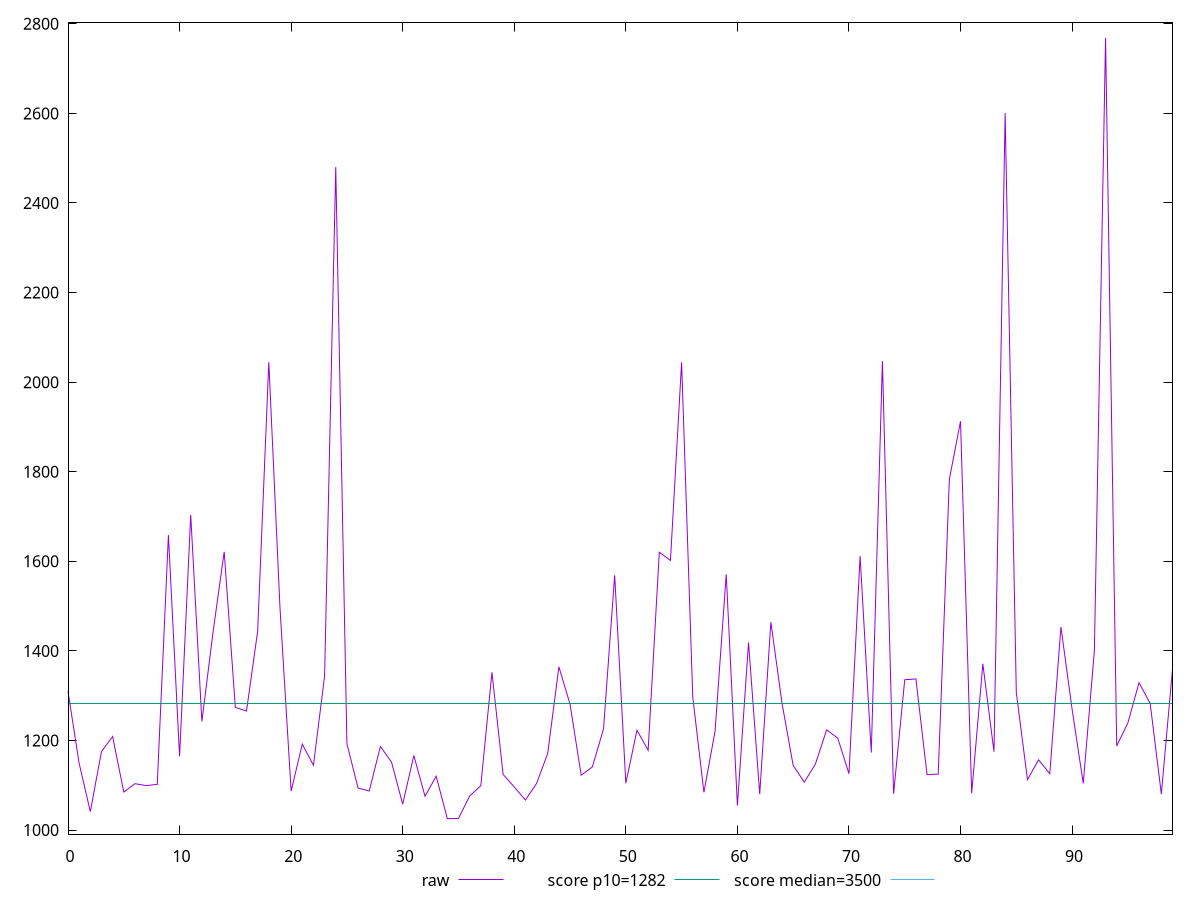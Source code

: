 reset

$raw <<EOF
0 1309.6479999999992
1 1148.8560000000004
2 1041.1440000000007
3 1175.2839999999997
4 1208.948
5 1084.8880000000004
6 1103.6080000000006
7 1099.372000000001
8 1102.0600000000004
9 1658.6399999999996
10 1164.5360000000003
11 1703.6439999999989
12 1242.48
13 1441.9679999999987
14 1621.171999999999
15 1273.7920000000004
16 1265.808000000001
17 1444.2680000000005
18 2044.6160000000007
19 1496.5759999999993
20 1087.0440000000008
21 1191.864
22 1144.8000000000004
23 1344.0560000000007
24 2480.0959999999995
25 1192.6440000000002
26 1093.924000000001
27 1087.2280000000003
28 1186.6319999999987
29 1151.7040000000004
30 1057.8880000000001
31 1166.516000000001
32 1075.5600000000004
33 1120.2640000000008
34 1025.8440000000003
35 1025.9760000000006
36 1076.2440000000004
37 1099.0720000000006
38 1352.036
39 1124.3040000000003
40 1096.2920000000006
41 1067.0320000000008
42 1104.1560000000002
43 1171.4279999999997
44 1364.5360000000003
45 1280.8720000000003
46 1122.5120000000004
47 1141.0400000000004
48 1226.02
49 1568.8759999999988
50 1104.6480000000006
51 1223.007999999999
52 1178.1040000000014
53 1620.3479999999995
54 1602.043999999999
55 2044.4839999999995
56 1296.7919999999995
57 1084.4080000000001
58 1221.0599999999993
59 1571.2439999999995
60 1054.708
61 1418.863999999999
62 1080.2280000000003
63 1464.1600000000008
64 1283.2120000000002
65 1144.4040000000007
66 1107.0000000000002
67 1147.8680000000002
68 1223.8040000000003
69 1205.1679999999992
70 1125.8880000000001
71 1611.6519999999991
72 1173.152
73 2046.9079999999994
74 1081.0880000000006
75 1335.6080000000004
76 1337.5119999999993
77 1123.8520000000005
78 1125.0520000000004
79 1783.1399999999994
80 1912.668
81 1082.212000000001
82 1371.1000000000001
83 1175.0919999999996
84 2600.819999999999
85 1307.156
86 1112.6400000000006
87 1156.8360000000007
88 1125.8200000000006
89 1453.4559999999988
90 1269.988
91 1104.2280000000005
92 1400.5279999999987
93 2768.5679999999993
94 1187.768
95 1239.264000000001
96 1329.0080000000003
97 1283.0040000000001
98 1080.448000000001
99 1359.4759999999987
EOF

set key outside below
set xrange [0:99]
set yrange [990.9895200000003:2803.4224799999993]
set trange [990.9895200000003:2803.4224799999993]
set terminal svg size 640, 500 enhanced background rgb 'white'
set output "reprap/bootup-time/samples/pages+cached+noexternal+nomedia+nocss+nojs/raw/values.svg"

plot $raw title "raw" with line, \
     1282 title "score p10=1282", \
     3500 title "score median=3500"

reset
